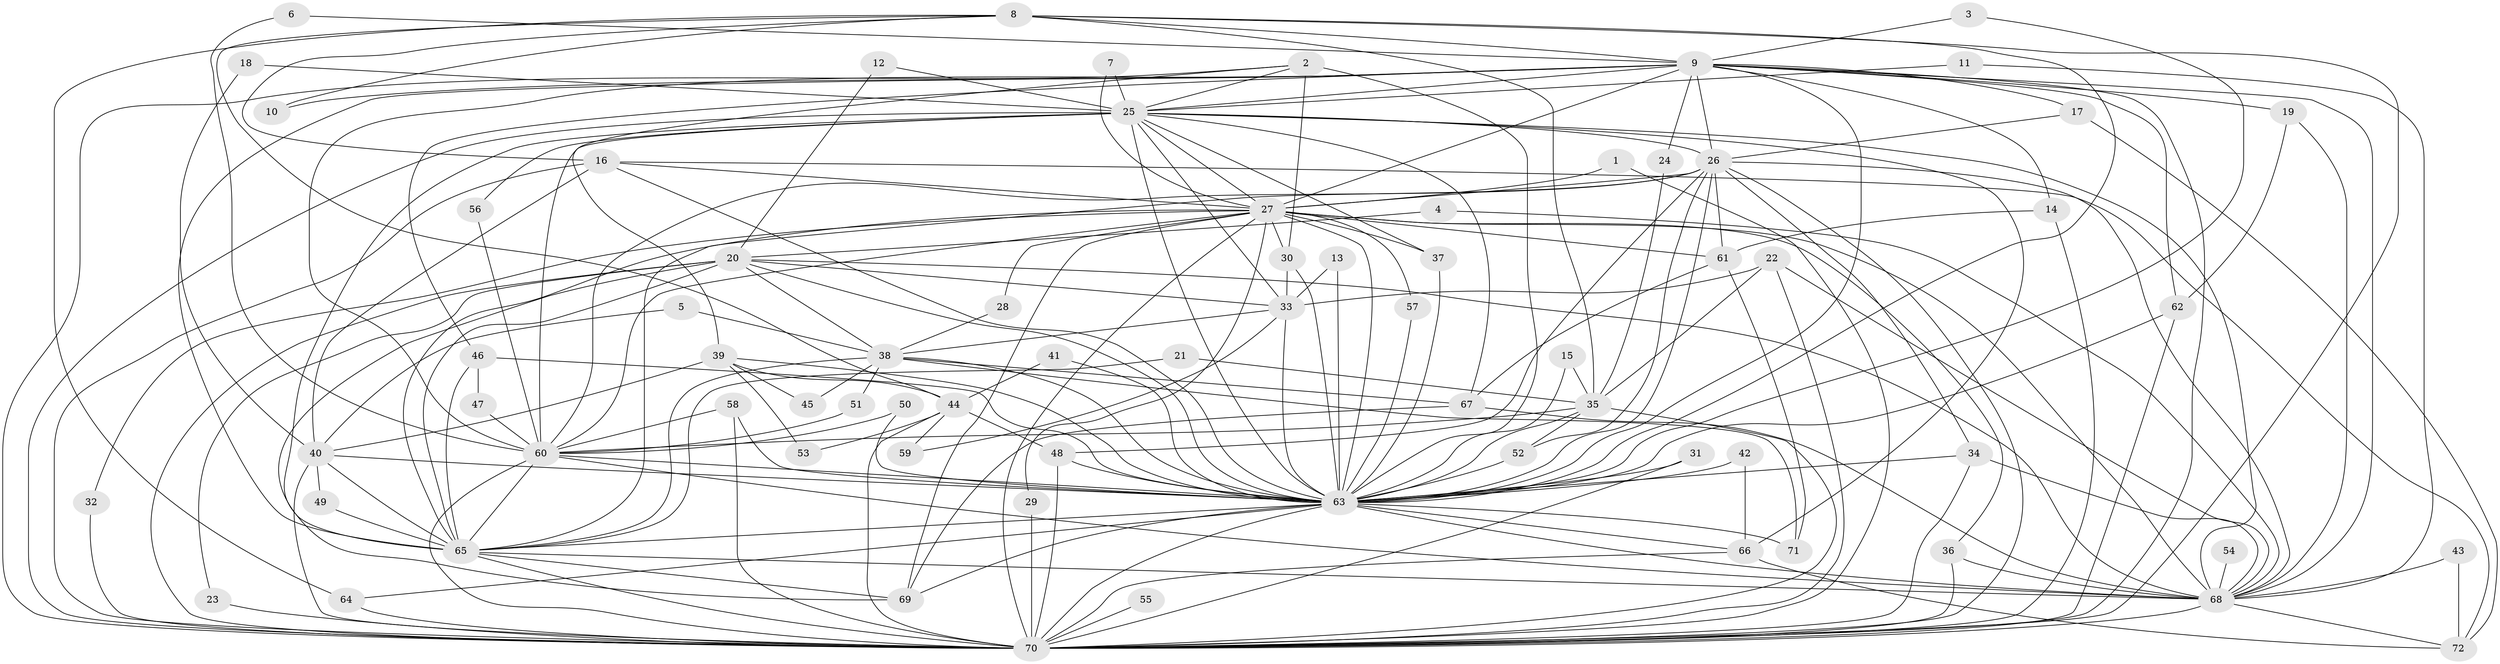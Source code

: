 // original degree distribution, {21: 0.020833333333333332, 33: 0.006944444444444444, 20: 0.006944444444444444, 47: 0.006944444444444444, 17: 0.013888888888888888, 14: 0.006944444444444444, 24: 0.006944444444444444, 2: 0.5208333333333334, 5: 0.027777777777777776, 3: 0.20833333333333334, 4: 0.11805555555555555, 11: 0.006944444444444444, 6: 0.013888888888888888, 9: 0.013888888888888888, 7: 0.013888888888888888, 8: 0.006944444444444444}
// Generated by graph-tools (version 1.1) at 2025/49/03/09/25 03:49:36]
// undirected, 72 vertices, 201 edges
graph export_dot {
graph [start="1"]
  node [color=gray90,style=filled];
  1;
  2;
  3;
  4;
  5;
  6;
  7;
  8;
  9;
  10;
  11;
  12;
  13;
  14;
  15;
  16;
  17;
  18;
  19;
  20;
  21;
  22;
  23;
  24;
  25;
  26;
  27;
  28;
  29;
  30;
  31;
  32;
  33;
  34;
  35;
  36;
  37;
  38;
  39;
  40;
  41;
  42;
  43;
  44;
  45;
  46;
  47;
  48;
  49;
  50;
  51;
  52;
  53;
  54;
  55;
  56;
  57;
  58;
  59;
  60;
  61;
  62;
  63;
  64;
  65;
  66;
  67;
  68;
  69;
  70;
  71;
  72;
  1 -- 27 [weight=1.0];
  1 -- 70 [weight=1.0];
  2 -- 25 [weight=1.0];
  2 -- 30 [weight=1.0];
  2 -- 39 [weight=1.0];
  2 -- 63 [weight=2.0];
  2 -- 70 [weight=1.0];
  3 -- 9 [weight=1.0];
  3 -- 63 [weight=1.0];
  4 -- 20 [weight=1.0];
  4 -- 68 [weight=1.0];
  5 -- 38 [weight=1.0];
  5 -- 40 [weight=1.0];
  6 -- 9 [weight=1.0];
  6 -- 60 [weight=1.0];
  7 -- 25 [weight=1.0];
  7 -- 27 [weight=1.0];
  8 -- 9 [weight=1.0];
  8 -- 10 [weight=1.0];
  8 -- 16 [weight=1.0];
  8 -- 35 [weight=1.0];
  8 -- 44 [weight=1.0];
  8 -- 63 [weight=1.0];
  8 -- 64 [weight=1.0];
  8 -- 70 [weight=1.0];
  9 -- 10 [weight=1.0];
  9 -- 14 [weight=1.0];
  9 -- 17 [weight=1.0];
  9 -- 19 [weight=2.0];
  9 -- 24 [weight=1.0];
  9 -- 25 [weight=1.0];
  9 -- 26 [weight=1.0];
  9 -- 27 [weight=1.0];
  9 -- 46 [weight=1.0];
  9 -- 60 [weight=2.0];
  9 -- 62 [weight=1.0];
  9 -- 63 [weight=1.0];
  9 -- 65 [weight=2.0];
  9 -- 68 [weight=1.0];
  9 -- 70 [weight=2.0];
  11 -- 25 [weight=1.0];
  11 -- 68 [weight=1.0];
  12 -- 20 [weight=1.0];
  12 -- 25 [weight=1.0];
  13 -- 33 [weight=1.0];
  13 -- 63 [weight=1.0];
  14 -- 61 [weight=1.0];
  14 -- 70 [weight=1.0];
  15 -- 35 [weight=1.0];
  15 -- 63 [weight=1.0];
  16 -- 27 [weight=1.0];
  16 -- 40 [weight=1.0];
  16 -- 63 [weight=1.0];
  16 -- 70 [weight=1.0];
  16 -- 72 [weight=1.0];
  17 -- 26 [weight=1.0];
  17 -- 72 [weight=1.0];
  18 -- 25 [weight=1.0];
  18 -- 40 [weight=1.0];
  19 -- 62 [weight=1.0];
  19 -- 68 [weight=1.0];
  20 -- 23 [weight=1.0];
  20 -- 33 [weight=1.0];
  20 -- 38 [weight=1.0];
  20 -- 63 [weight=1.0];
  20 -- 65 [weight=3.0];
  20 -- 68 [weight=1.0];
  20 -- 69 [weight=1.0];
  20 -- 70 [weight=1.0];
  21 -- 35 [weight=1.0];
  21 -- 65 [weight=1.0];
  22 -- 33 [weight=1.0];
  22 -- 35 [weight=1.0];
  22 -- 68 [weight=1.0];
  22 -- 70 [weight=1.0];
  23 -- 70 [weight=1.0];
  24 -- 35 [weight=1.0];
  25 -- 26 [weight=1.0];
  25 -- 27 [weight=1.0];
  25 -- 33 [weight=1.0];
  25 -- 37 [weight=1.0];
  25 -- 56 [weight=1.0];
  25 -- 60 [weight=1.0];
  25 -- 63 [weight=1.0];
  25 -- 65 [weight=1.0];
  25 -- 66 [weight=2.0];
  25 -- 67 [weight=1.0];
  25 -- 68 [weight=1.0];
  25 -- 70 [weight=3.0];
  26 -- 27 [weight=1.0];
  26 -- 34 [weight=1.0];
  26 -- 48 [weight=1.0];
  26 -- 52 [weight=1.0];
  26 -- 60 [weight=1.0];
  26 -- 61 [weight=1.0];
  26 -- 63 [weight=1.0];
  26 -- 65 [weight=1.0];
  26 -- 68 [weight=1.0];
  26 -- 70 [weight=2.0];
  27 -- 28 [weight=1.0];
  27 -- 29 [weight=1.0];
  27 -- 30 [weight=1.0];
  27 -- 32 [weight=1.0];
  27 -- 36 [weight=1.0];
  27 -- 37 [weight=1.0];
  27 -- 57 [weight=1.0];
  27 -- 60 [weight=1.0];
  27 -- 61 [weight=1.0];
  27 -- 63 [weight=2.0];
  27 -- 65 [weight=1.0];
  27 -- 68 [weight=1.0];
  27 -- 69 [weight=1.0];
  27 -- 70 [weight=2.0];
  28 -- 38 [weight=1.0];
  29 -- 70 [weight=1.0];
  30 -- 33 [weight=1.0];
  30 -- 63 [weight=1.0];
  31 -- 63 [weight=1.0];
  31 -- 70 [weight=1.0];
  32 -- 70 [weight=1.0];
  33 -- 38 [weight=1.0];
  33 -- 59 [weight=1.0];
  33 -- 63 [weight=2.0];
  34 -- 63 [weight=2.0];
  34 -- 68 [weight=1.0];
  34 -- 70 [weight=1.0];
  35 -- 52 [weight=1.0];
  35 -- 60 [weight=1.0];
  35 -- 63 [weight=2.0];
  35 -- 70 [weight=2.0];
  36 -- 68 [weight=1.0];
  36 -- 70 [weight=1.0];
  37 -- 63 [weight=1.0];
  38 -- 45 [weight=1.0];
  38 -- 51 [weight=1.0];
  38 -- 63 [weight=2.0];
  38 -- 65 [weight=2.0];
  38 -- 67 [weight=1.0];
  38 -- 71 [weight=1.0];
  39 -- 40 [weight=1.0];
  39 -- 44 [weight=1.0];
  39 -- 45 [weight=1.0];
  39 -- 53 [weight=1.0];
  39 -- 63 [weight=1.0];
  40 -- 49 [weight=1.0];
  40 -- 63 [weight=1.0];
  40 -- 65 [weight=2.0];
  40 -- 70 [weight=2.0];
  41 -- 44 [weight=1.0];
  41 -- 63 [weight=1.0];
  42 -- 63 [weight=1.0];
  42 -- 66 [weight=1.0];
  43 -- 68 [weight=1.0];
  43 -- 72 [weight=1.0];
  44 -- 48 [weight=1.0];
  44 -- 53 [weight=1.0];
  44 -- 59 [weight=1.0];
  44 -- 70 [weight=3.0];
  46 -- 47 [weight=1.0];
  46 -- 63 [weight=1.0];
  46 -- 65 [weight=1.0];
  47 -- 60 [weight=1.0];
  48 -- 63 [weight=1.0];
  48 -- 70 [weight=1.0];
  49 -- 65 [weight=1.0];
  50 -- 60 [weight=1.0];
  50 -- 63 [weight=1.0];
  51 -- 60 [weight=1.0];
  52 -- 63 [weight=1.0];
  54 -- 68 [weight=1.0];
  55 -- 70 [weight=2.0];
  56 -- 60 [weight=1.0];
  57 -- 63 [weight=1.0];
  58 -- 60 [weight=1.0];
  58 -- 63 [weight=1.0];
  58 -- 70 [weight=2.0];
  60 -- 63 [weight=1.0];
  60 -- 65 [weight=1.0];
  60 -- 68 [weight=1.0];
  60 -- 70 [weight=2.0];
  61 -- 67 [weight=1.0];
  61 -- 71 [weight=1.0];
  62 -- 63 [weight=1.0];
  62 -- 70 [weight=1.0];
  63 -- 64 [weight=1.0];
  63 -- 65 [weight=1.0];
  63 -- 66 [weight=1.0];
  63 -- 68 [weight=1.0];
  63 -- 69 [weight=1.0];
  63 -- 70 [weight=2.0];
  63 -- 71 [weight=1.0];
  64 -- 70 [weight=2.0];
  65 -- 68 [weight=1.0];
  65 -- 69 [weight=1.0];
  65 -- 70 [weight=2.0];
  66 -- 70 [weight=2.0];
  66 -- 72 [weight=1.0];
  67 -- 68 [weight=1.0];
  67 -- 69 [weight=1.0];
  68 -- 70 [weight=2.0];
  68 -- 72 [weight=1.0];
}
